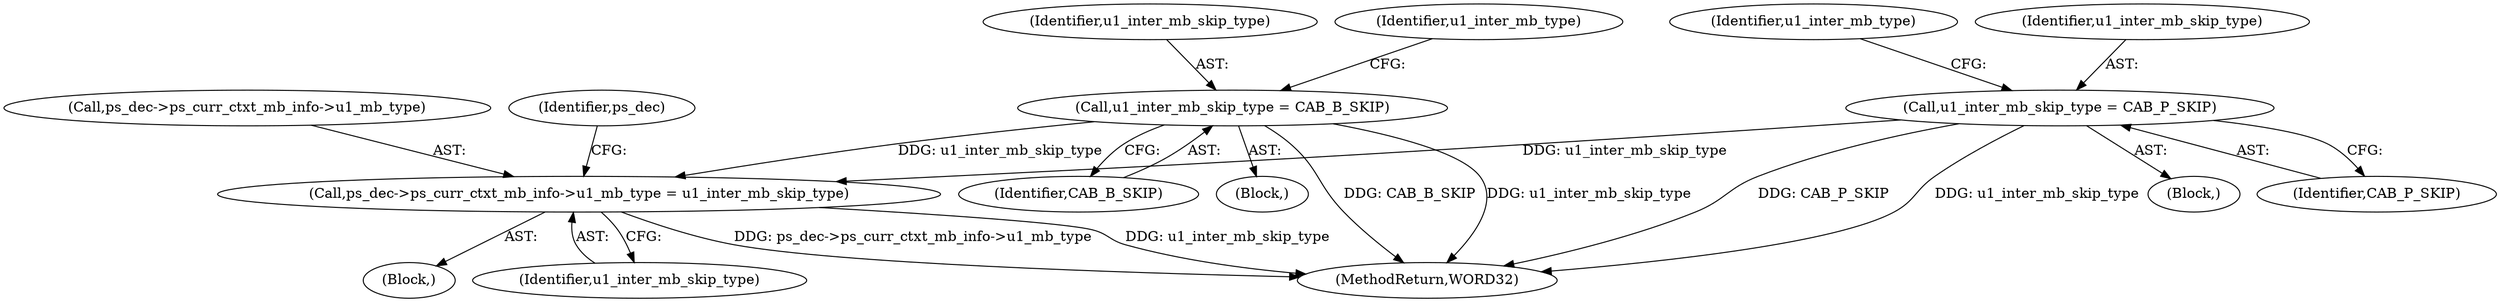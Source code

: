 digraph "0_Android_4a524d3a8ae9aa20c36430008e6bd429443f8f1d_2@pointer" {
"1000409" [label="(Call,ps_dec->ps_curr_ctxt_mb_info->u1_mb_type = u1_inter_mb_skip_type)"];
"1000208" [label="(Call,u1_inter_mb_skip_type = CAB_B_SKIP)"];
"1000194" [label="(Call,u1_inter_mb_skip_type = CAB_P_SKIP)"];
"1000410" [label="(Call,ps_dec->ps_curr_ctxt_mb_info->u1_mb_type)"];
"1000198" [label="(Identifier,u1_inter_mb_type)"];
"1000210" [label="(Identifier,CAB_B_SKIP)"];
"1000209" [label="(Identifier,u1_inter_mb_skip_type)"];
"1000421" [label="(Identifier,ps_dec)"];
"1000827" [label="(MethodReturn,WORD32)"];
"1000208" [label="(Call,u1_inter_mb_skip_type = CAB_B_SKIP)"];
"1000194" [label="(Call,u1_inter_mb_skip_type = CAB_P_SKIP)"];
"1000212" [label="(Identifier,u1_inter_mb_type)"];
"1000207" [label="(Block,)"];
"1000401" [label="(Block,)"];
"1000193" [label="(Block,)"];
"1000196" [label="(Identifier,CAB_P_SKIP)"];
"1000195" [label="(Identifier,u1_inter_mb_skip_type)"];
"1000415" [label="(Identifier,u1_inter_mb_skip_type)"];
"1000409" [label="(Call,ps_dec->ps_curr_ctxt_mb_info->u1_mb_type = u1_inter_mb_skip_type)"];
"1000409" -> "1000401"  [label="AST: "];
"1000409" -> "1000415"  [label="CFG: "];
"1000410" -> "1000409"  [label="AST: "];
"1000415" -> "1000409"  [label="AST: "];
"1000421" -> "1000409"  [label="CFG: "];
"1000409" -> "1000827"  [label="DDG: ps_dec->ps_curr_ctxt_mb_info->u1_mb_type"];
"1000409" -> "1000827"  [label="DDG: u1_inter_mb_skip_type"];
"1000208" -> "1000409"  [label="DDG: u1_inter_mb_skip_type"];
"1000194" -> "1000409"  [label="DDG: u1_inter_mb_skip_type"];
"1000208" -> "1000207"  [label="AST: "];
"1000208" -> "1000210"  [label="CFG: "];
"1000209" -> "1000208"  [label="AST: "];
"1000210" -> "1000208"  [label="AST: "];
"1000212" -> "1000208"  [label="CFG: "];
"1000208" -> "1000827"  [label="DDG: u1_inter_mb_skip_type"];
"1000208" -> "1000827"  [label="DDG: CAB_B_SKIP"];
"1000194" -> "1000193"  [label="AST: "];
"1000194" -> "1000196"  [label="CFG: "];
"1000195" -> "1000194"  [label="AST: "];
"1000196" -> "1000194"  [label="AST: "];
"1000198" -> "1000194"  [label="CFG: "];
"1000194" -> "1000827"  [label="DDG: u1_inter_mb_skip_type"];
"1000194" -> "1000827"  [label="DDG: CAB_P_SKIP"];
}
